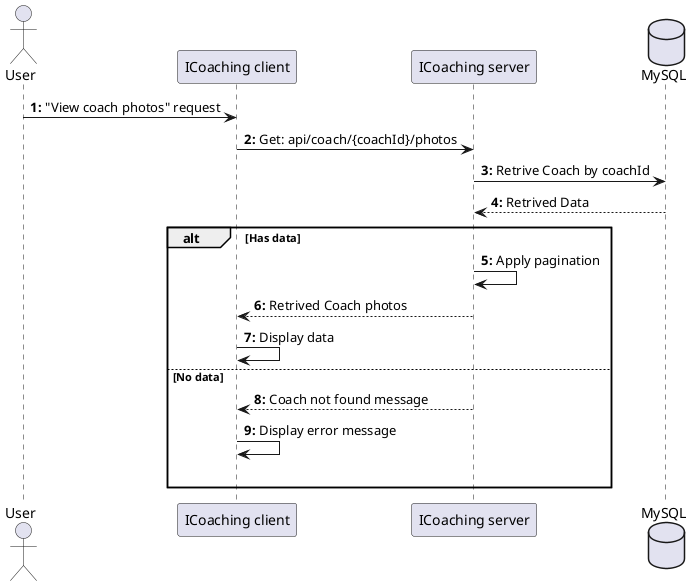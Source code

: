 @startuml ViewCoachPhoto

actor User as user
participant "ICoaching client" as client
participant "ICoaching server" as server 
database "MySQL" as db

autonumber "<b>0:"

user -> client : "View coach photos" request 
client -> server : Get: api/coach/{coachId}/photos
server -> db : Retrive Coach by coachId
db --> server : Retrived Data

alt Has data
    server -> server : Apply pagination
    server --> client : Retrived Coach photos
    client -> client : Display data

else No data
    server --> client : Coach not found message
    client -> client : Display error message 
    |||
end 
@enduml
